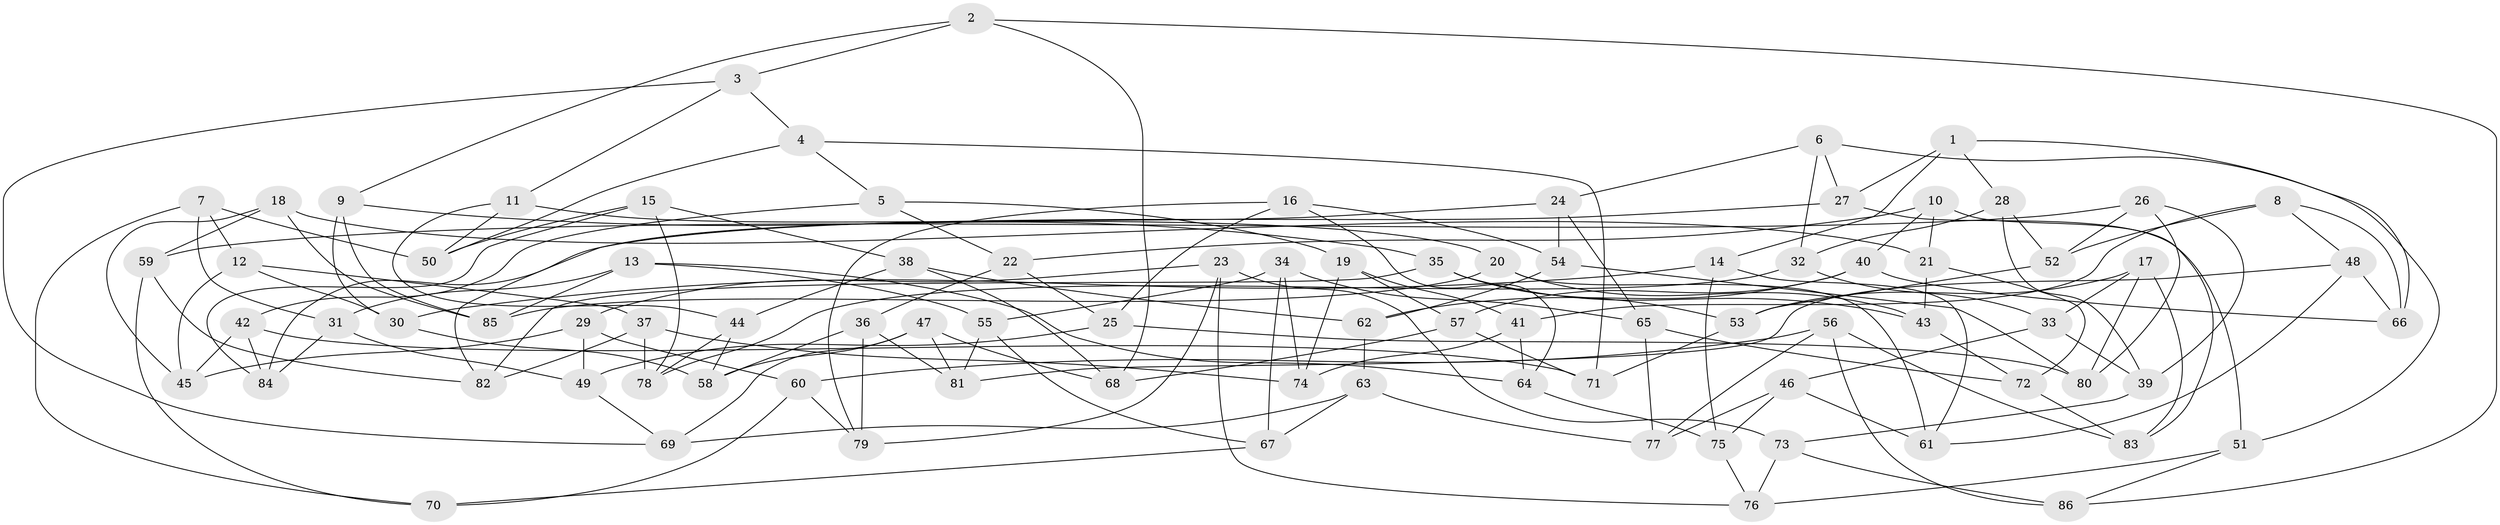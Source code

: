 // coarse degree distribution, {4: 0.55, 6: 0.4166666666666667, 3: 0.016666666666666666, 5: 0.016666666666666666}
// Generated by graph-tools (version 1.1) at 2025/24/03/03/25 07:24:30]
// undirected, 86 vertices, 172 edges
graph export_dot {
graph [start="1"]
  node [color=gray90,style=filled];
  1;
  2;
  3;
  4;
  5;
  6;
  7;
  8;
  9;
  10;
  11;
  12;
  13;
  14;
  15;
  16;
  17;
  18;
  19;
  20;
  21;
  22;
  23;
  24;
  25;
  26;
  27;
  28;
  29;
  30;
  31;
  32;
  33;
  34;
  35;
  36;
  37;
  38;
  39;
  40;
  41;
  42;
  43;
  44;
  45;
  46;
  47;
  48;
  49;
  50;
  51;
  52;
  53;
  54;
  55;
  56;
  57;
  58;
  59;
  60;
  61;
  62;
  63;
  64;
  65;
  66;
  67;
  68;
  69;
  70;
  71;
  72;
  73;
  74;
  75;
  76;
  77;
  78;
  79;
  80;
  81;
  82;
  83;
  84;
  85;
  86;
  1 -- 27;
  1 -- 66;
  1 -- 14;
  1 -- 28;
  2 -- 9;
  2 -- 68;
  2 -- 86;
  2 -- 3;
  3 -- 4;
  3 -- 69;
  3 -- 11;
  4 -- 5;
  4 -- 50;
  4 -- 71;
  5 -- 22;
  5 -- 19;
  5 -- 42;
  6 -- 32;
  6 -- 24;
  6 -- 27;
  6 -- 51;
  7 -- 12;
  7 -- 31;
  7 -- 50;
  7 -- 70;
  8 -- 48;
  8 -- 52;
  8 -- 41;
  8 -- 66;
  9 -- 30;
  9 -- 85;
  9 -- 35;
  10 -- 22;
  10 -- 21;
  10 -- 40;
  10 -- 83;
  11 -- 20;
  11 -- 44;
  11 -- 50;
  12 -- 45;
  12 -- 37;
  12 -- 30;
  13 -- 31;
  13 -- 85;
  13 -- 64;
  13 -- 55;
  14 -- 61;
  14 -- 75;
  14 -- 30;
  15 -- 84;
  15 -- 38;
  15 -- 78;
  15 -- 50;
  16 -- 64;
  16 -- 79;
  16 -- 54;
  16 -- 25;
  17 -- 33;
  17 -- 80;
  17 -- 53;
  17 -- 83;
  18 -- 21;
  18 -- 85;
  18 -- 45;
  18 -- 59;
  19 -- 74;
  19 -- 57;
  19 -- 41;
  20 -- 61;
  20 -- 43;
  20 -- 85;
  21 -- 43;
  21 -- 72;
  22 -- 25;
  22 -- 36;
  23 -- 79;
  23 -- 29;
  23 -- 73;
  23 -- 76;
  24 -- 82;
  24 -- 54;
  24 -- 65;
  25 -- 49;
  25 -- 80;
  26 -- 59;
  26 -- 39;
  26 -- 52;
  26 -- 80;
  27 -- 51;
  27 -- 84;
  28 -- 52;
  28 -- 39;
  28 -- 32;
  29 -- 49;
  29 -- 60;
  29 -- 45;
  30 -- 58;
  31 -- 84;
  31 -- 49;
  32 -- 33;
  32 -- 78;
  33 -- 46;
  33 -- 39;
  34 -- 65;
  34 -- 74;
  34 -- 67;
  34 -- 55;
  35 -- 43;
  35 -- 53;
  35 -- 82;
  36 -- 81;
  36 -- 58;
  36 -- 79;
  37 -- 78;
  37 -- 82;
  37 -- 74;
  38 -- 68;
  38 -- 62;
  38 -- 44;
  39 -- 73;
  40 -- 57;
  40 -- 62;
  40 -- 66;
  41 -- 64;
  41 -- 74;
  42 -- 84;
  42 -- 45;
  42 -- 71;
  43 -- 72;
  44 -- 58;
  44 -- 78;
  46 -- 77;
  46 -- 61;
  46 -- 75;
  47 -- 58;
  47 -- 69;
  47 -- 81;
  47 -- 68;
  48 -- 66;
  48 -- 61;
  48 -- 81;
  49 -- 69;
  51 -- 86;
  51 -- 76;
  52 -- 53;
  53 -- 71;
  54 -- 80;
  54 -- 62;
  55 -- 81;
  55 -- 67;
  56 -- 77;
  56 -- 60;
  56 -- 83;
  56 -- 86;
  57 -- 68;
  57 -- 71;
  59 -- 70;
  59 -- 82;
  60 -- 70;
  60 -- 79;
  62 -- 63;
  63 -- 77;
  63 -- 69;
  63 -- 67;
  64 -- 75;
  65 -- 72;
  65 -- 77;
  67 -- 70;
  72 -- 83;
  73 -- 76;
  73 -- 86;
  75 -- 76;
}
